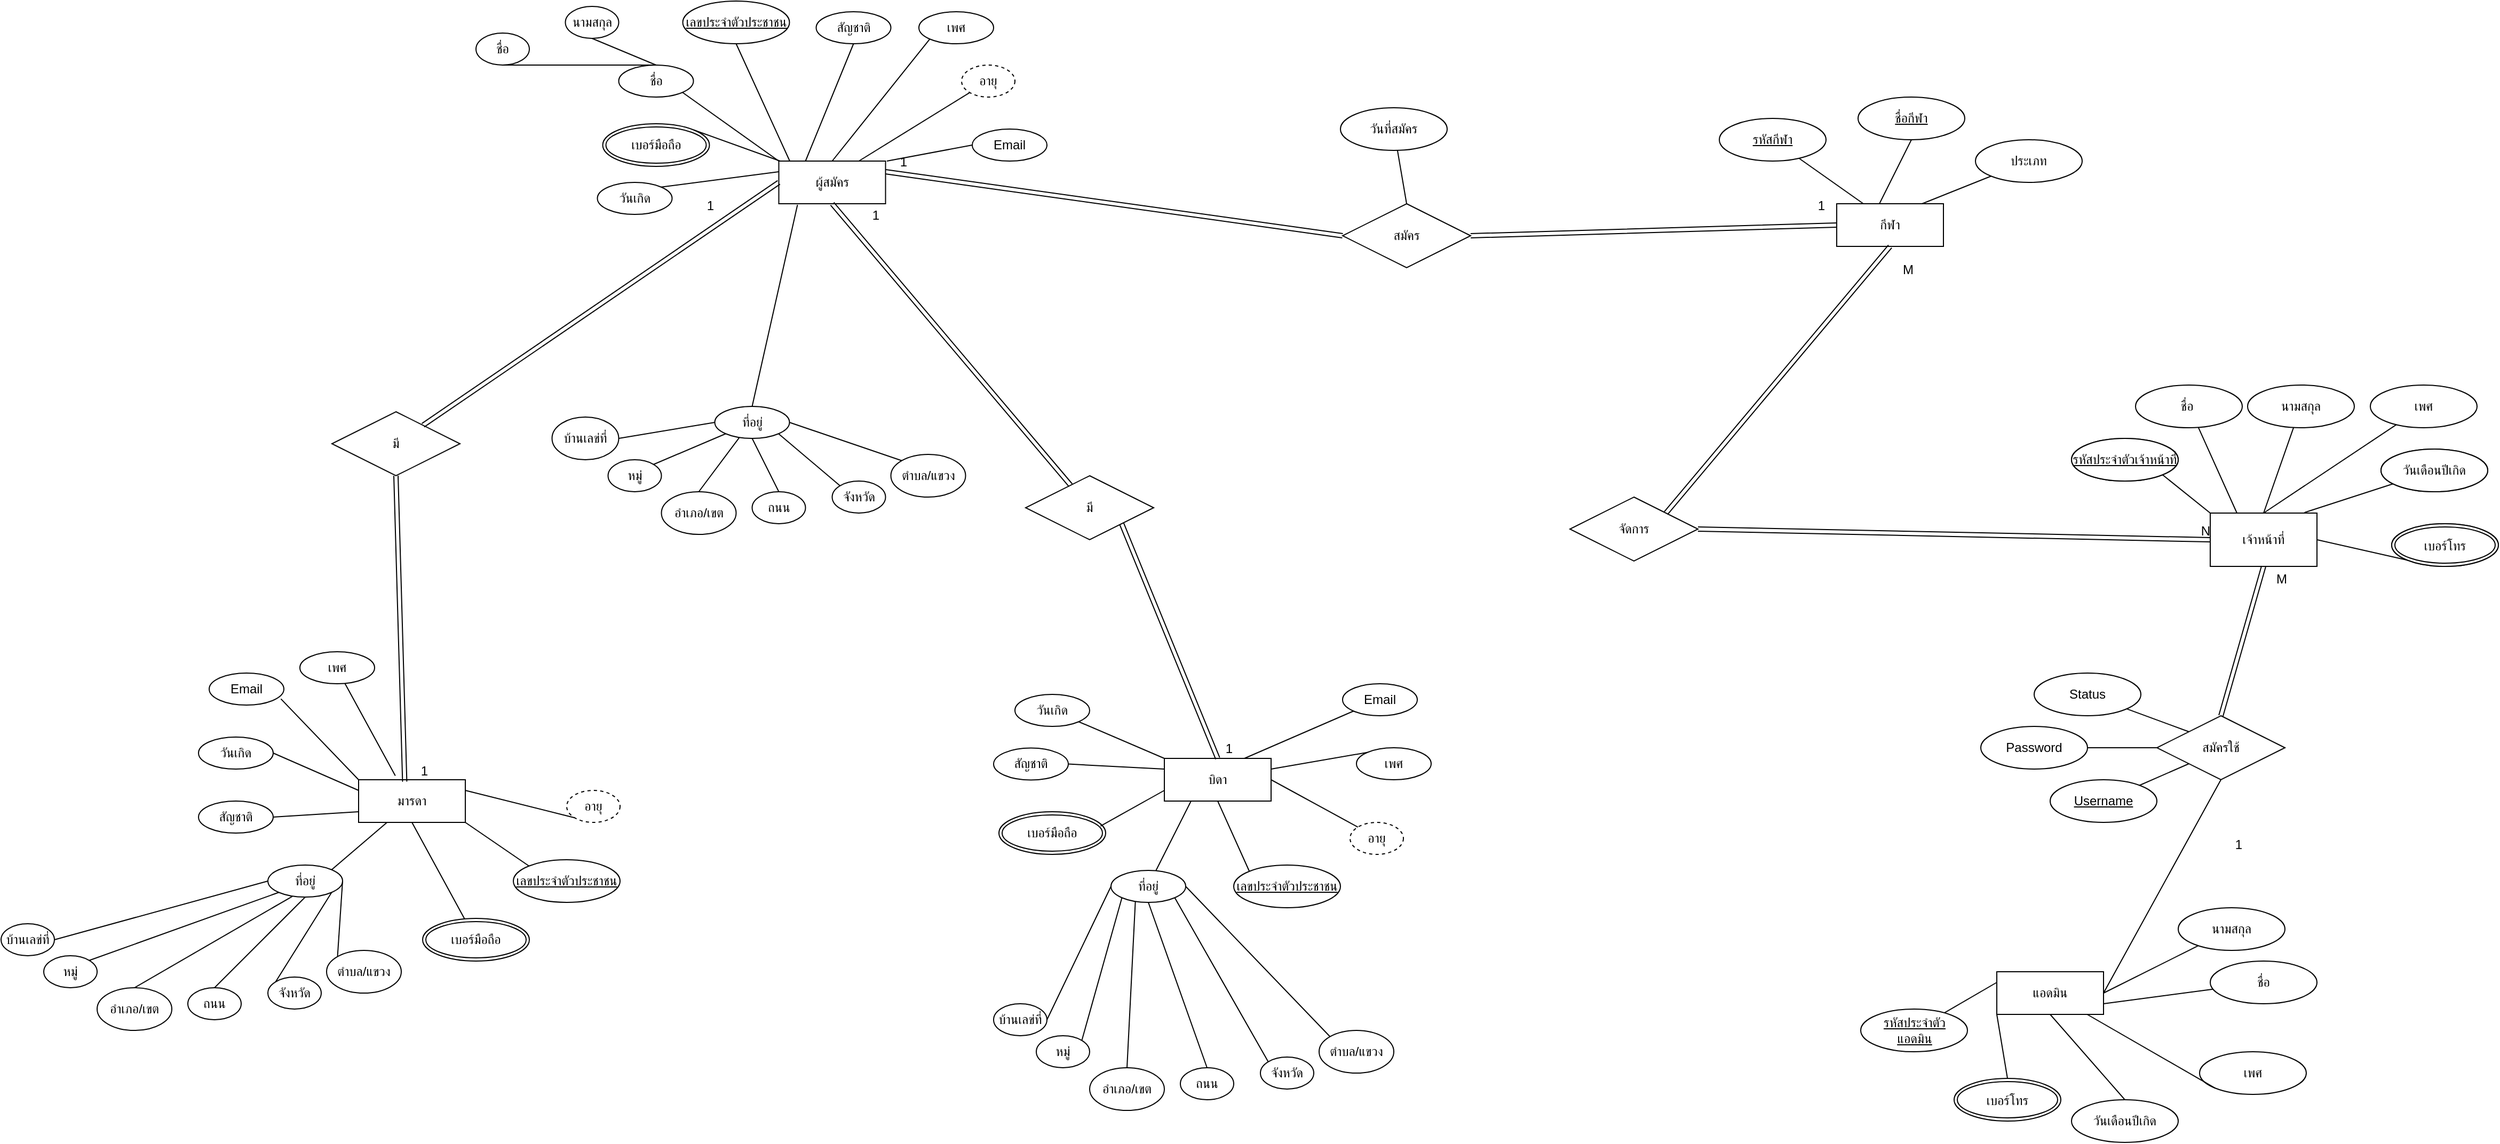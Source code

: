 <mxfile version="15.7.4" type="github">
  <diagram id="c5FkF34iUtAXjtPr8lv-" name="Page-1">
    <mxGraphModel dx="1865" dy="539" grid="1" gridSize="10" guides="1" tooltips="1" connect="1" arrows="1" fold="1" page="1" pageScale="1" pageWidth="827" pageHeight="1169" math="0" shadow="0">
      <root>
        <mxCell id="0" />
        <mxCell id="1" parent="0" />
        <mxCell id="hlwljTOc6sQai6QMBjsx-1" value="ผู้สมัคร" style="whiteSpace=wrap;html=1;align=center;" parent="1" vertex="1">
          <mxGeometry x="228.75" y="210" width="100" height="40" as="geometry" />
        </mxCell>
        <mxCell id="hlwljTOc6sQai6QMBjsx-3" value="เลขประจำตัวประชาชน" style="ellipse;whiteSpace=wrap;html=1;align=center;fontStyle=4;" parent="1" vertex="1">
          <mxGeometry x="138.75" y="60" width="100" height="40" as="geometry" />
        </mxCell>
        <mxCell id="hlwljTOc6sQai6QMBjsx-5" value="ชื่อ" style="ellipse;whiteSpace=wrap;html=1;align=center;" parent="1" vertex="1">
          <mxGeometry x="78.75" y="120" width="70" height="30" as="geometry" />
        </mxCell>
        <mxCell id="hlwljTOc6sQai6QMBjsx-6" value="ชื่อ" style="ellipse;whiteSpace=wrap;html=1;align=center;" parent="1" vertex="1">
          <mxGeometry x="-55" y="90" width="50" height="30" as="geometry" />
        </mxCell>
        <mxCell id="hlwljTOc6sQai6QMBjsx-7" value="นามสกุล" style="ellipse;whiteSpace=wrap;html=1;align=center;" parent="1" vertex="1">
          <mxGeometry x="28.75" y="65" width="50" height="30" as="geometry" />
        </mxCell>
        <mxCell id="hlwljTOc6sQai6QMBjsx-8" value="" style="endArrow=none;html=1;rounded=0;entryX=0.5;entryY=1;entryDx=0;entryDy=0;exitX=0.5;exitY=0;exitDx=0;exitDy=0;" parent="1" source="hlwljTOc6sQai6QMBjsx-5" target="hlwljTOc6sQai6QMBjsx-7" edge="1">
          <mxGeometry relative="1" as="geometry">
            <mxPoint x="-41.25" y="150" as="sourcePoint" />
            <mxPoint x="118.75" y="150" as="targetPoint" />
          </mxGeometry>
        </mxCell>
        <mxCell id="hlwljTOc6sQai6QMBjsx-12" value="" style="endArrow=none;html=1;rounded=0;exitX=0.5;exitY=1;exitDx=0;exitDy=0;entryX=0.5;entryY=0;entryDx=0;entryDy=0;" parent="1" source="hlwljTOc6sQai6QMBjsx-6" target="hlwljTOc6sQai6QMBjsx-5" edge="1">
          <mxGeometry relative="1" as="geometry">
            <mxPoint x="-41.25" y="150" as="sourcePoint" />
            <mxPoint x="118.75" y="150" as="targetPoint" />
          </mxGeometry>
        </mxCell>
        <mxCell id="hlwljTOc6sQai6QMBjsx-13" value="เพศ" style="ellipse;whiteSpace=wrap;html=1;align=center;" parent="1" vertex="1">
          <mxGeometry x="360" y="70" width="70" height="30" as="geometry" />
        </mxCell>
        <mxCell id="hlwljTOc6sQai6QMBjsx-14" value="สัญชาติ" style="ellipse;whiteSpace=wrap;html=1;align=center;" parent="1" vertex="1">
          <mxGeometry x="263.75" y="70" width="70" height="30" as="geometry" />
        </mxCell>
        <mxCell id="hlwljTOc6sQai6QMBjsx-15" value="วันเกิด" style="ellipse;whiteSpace=wrap;html=1;align=center;" parent="1" vertex="1">
          <mxGeometry x="58.75" y="230" width="70" height="30" as="geometry" />
        </mxCell>
        <mxCell id="hlwljTOc6sQai6QMBjsx-18" value="อายุ" style="ellipse;whiteSpace=wrap;html=1;align=center;dashed=1;" parent="1" vertex="1">
          <mxGeometry x="400" y="120" width="50" height="30" as="geometry" />
        </mxCell>
        <mxCell id="hlwljTOc6sQai6QMBjsx-25" value="บิดา" style="whiteSpace=wrap;html=1;align=center;" parent="1" vertex="1">
          <mxGeometry x="590" y="770" width="100" height="40" as="geometry" />
        </mxCell>
        <mxCell id="hlwljTOc6sQai6QMBjsx-26" value="เลขประจำตัวประชาชน" style="ellipse;whiteSpace=wrap;html=1;align=center;fontStyle=4;" parent="1" vertex="1">
          <mxGeometry x="655" y="870" width="100" height="40" as="geometry" />
        </mxCell>
        <mxCell id="hlwljTOc6sQai6QMBjsx-27" value="ที่อยู่" style="ellipse;whiteSpace=wrap;html=1;align=center;" parent="1" vertex="1">
          <mxGeometry x="540" y="875" width="70" height="30" as="geometry" />
        </mxCell>
        <mxCell id="hlwljTOc6sQai6QMBjsx-28" value="บ้านเลข่ที่" style="ellipse;whiteSpace=wrap;html=1;align=center;" parent="1" vertex="1">
          <mxGeometry x="430" y="1000" width="50" height="30" as="geometry" />
        </mxCell>
        <mxCell id="hlwljTOc6sQai6QMBjsx-29" value="หมู่" style="ellipse;whiteSpace=wrap;html=1;align=center;" parent="1" vertex="1">
          <mxGeometry x="470" y="1030" width="50" height="30" as="geometry" />
        </mxCell>
        <mxCell id="hlwljTOc6sQai6QMBjsx-32" value="เพศ" style="ellipse;whiteSpace=wrap;html=1;align=center;" parent="1" vertex="1">
          <mxGeometry x="770" y="760" width="70" height="30" as="geometry" />
        </mxCell>
        <mxCell id="hlwljTOc6sQai6QMBjsx-33" value="สัญชาติ" style="ellipse;whiteSpace=wrap;html=1;align=center;" parent="1" vertex="1">
          <mxGeometry x="430" y="760.28" width="70" height="30" as="geometry" />
        </mxCell>
        <mxCell id="hlwljTOc6sQai6QMBjsx-34" value="วันเกิด" style="ellipse;whiteSpace=wrap;html=1;align=center;" parent="1" vertex="1">
          <mxGeometry x="450" y="710" width="70" height="30" as="geometry" />
        </mxCell>
        <mxCell id="hlwljTOc6sQai6QMBjsx-35" value="อายุ" style="ellipse;whiteSpace=wrap;html=1;align=center;dashed=1;" parent="1" vertex="1">
          <mxGeometry x="764" y="830" width="50" height="30" as="geometry" />
        </mxCell>
        <mxCell id="hlwljTOc6sQai6QMBjsx-38" value="มี" style="shape=rhombus;perimeter=rhombusPerimeter;whiteSpace=wrap;html=1;align=center;" parent="1" vertex="1">
          <mxGeometry x="460" y="505" width="120" height="60" as="geometry" />
        </mxCell>
        <mxCell id="hlwljTOc6sQai6QMBjsx-39" value="ถนน" style="ellipse;whiteSpace=wrap;html=1;align=center;" parent="1" vertex="1">
          <mxGeometry x="605" y="1060" width="50" height="30" as="geometry" />
        </mxCell>
        <mxCell id="hlwljTOc6sQai6QMBjsx-40" value="ตำบล/แขวง" style="ellipse;whiteSpace=wrap;html=1;align=center;" parent="1" vertex="1">
          <mxGeometry x="735" y="1025" width="70" height="40" as="geometry" />
        </mxCell>
        <mxCell id="hlwljTOc6sQai6QMBjsx-41" value="อำเภอ/เขต" style="ellipse;whiteSpace=wrap;html=1;align=center;" parent="1" vertex="1">
          <mxGeometry x="520" y="1060" width="70" height="40" as="geometry" />
        </mxCell>
        <mxCell id="hlwljTOc6sQai6QMBjsx-42" value="จังหวัด" style="ellipse;whiteSpace=wrap;html=1;align=center;" parent="1" vertex="1">
          <mxGeometry x="680" y="1050" width="50" height="30" as="geometry" />
        </mxCell>
        <mxCell id="hlwljTOc6sQai6QMBjsx-43" value="เบอร์มือถือ" style="ellipse;shape=doubleEllipse;margin=3;whiteSpace=wrap;html=1;align=center;" parent="1" vertex="1">
          <mxGeometry x="435" y="820" width="100" height="40" as="geometry" />
        </mxCell>
        <mxCell id="hlwljTOc6sQai6QMBjsx-44" value="Email" style="ellipse;whiteSpace=wrap;html=1;align=center;" parent="1" vertex="1">
          <mxGeometry x="757" y="700" width="70" height="30" as="geometry" />
        </mxCell>
        <mxCell id="hlwljTOc6sQai6QMBjsx-48" value="" style="endArrow=none;html=1;rounded=0;exitX=1;exitY=0.5;exitDx=0;exitDy=0;entryX=0;entryY=0.5;entryDx=0;entryDy=0;" parent="1" source="hlwljTOc6sQai6QMBjsx-28" target="hlwljTOc6sQai6QMBjsx-27" edge="1">
          <mxGeometry relative="1" as="geometry">
            <mxPoint x="650" y="830" as="sourcePoint" />
            <mxPoint x="810" y="830" as="targetPoint" />
          </mxGeometry>
        </mxCell>
        <mxCell id="hlwljTOc6sQai6QMBjsx-49" value="" style="endArrow=none;html=1;rounded=0;exitX=1;exitY=0;exitDx=0;exitDy=0;entryX=0;entryY=1;entryDx=0;entryDy=0;" parent="1" source="hlwljTOc6sQai6QMBjsx-29" target="hlwljTOc6sQai6QMBjsx-27" edge="1">
          <mxGeometry relative="1" as="geometry">
            <mxPoint x="650" y="830" as="sourcePoint" />
            <mxPoint x="810" y="830" as="targetPoint" />
          </mxGeometry>
        </mxCell>
        <mxCell id="hlwljTOc6sQai6QMBjsx-50" value="" style="endArrow=none;html=1;rounded=0;exitX=0.5;exitY=0;exitDx=0;exitDy=0;entryX=0.326;entryY=0.98;entryDx=0;entryDy=0;entryPerimeter=0;" parent="1" source="hlwljTOc6sQai6QMBjsx-41" target="hlwljTOc6sQai6QMBjsx-27" edge="1">
          <mxGeometry relative="1" as="geometry">
            <mxPoint x="522.678" y="1044.393" as="sourcePoint" />
            <mxPoint x="590.251" y="1015.607" as="targetPoint" />
          </mxGeometry>
        </mxCell>
        <mxCell id="hlwljTOc6sQai6QMBjsx-51" value="" style="endArrow=none;html=1;rounded=0;exitX=0.5;exitY=0;exitDx=0;exitDy=0;entryX=0.5;entryY=1;entryDx=0;entryDy=0;" parent="1" source="hlwljTOc6sQai6QMBjsx-39" target="hlwljTOc6sQai6QMBjsx-27" edge="1">
          <mxGeometry relative="1" as="geometry">
            <mxPoint x="532.678" y="1054.393" as="sourcePoint" />
            <mxPoint x="600.251" y="1025.607" as="targetPoint" />
          </mxGeometry>
        </mxCell>
        <mxCell id="hlwljTOc6sQai6QMBjsx-52" value="" style="endArrow=none;html=1;rounded=0;exitX=0;exitY=0;exitDx=0;exitDy=0;entryX=1;entryY=1;entryDx=0;entryDy=0;" parent="1" source="hlwljTOc6sQai6QMBjsx-42" target="hlwljTOc6sQai6QMBjsx-27" edge="1">
          <mxGeometry relative="1" as="geometry">
            <mxPoint x="542.678" y="1064.393" as="sourcePoint" />
            <mxPoint x="610.251" y="1035.607" as="targetPoint" />
          </mxGeometry>
        </mxCell>
        <mxCell id="hlwljTOc6sQai6QMBjsx-53" value="" style="endArrow=none;html=1;rounded=0;exitX=0;exitY=0;exitDx=0;exitDy=0;entryX=1;entryY=0.5;entryDx=0;entryDy=0;" parent="1" source="hlwljTOc6sQai6QMBjsx-40" target="hlwljTOc6sQai6QMBjsx-27" edge="1">
          <mxGeometry relative="1" as="geometry">
            <mxPoint x="552.678" y="1074.393" as="sourcePoint" />
            <mxPoint x="620.251" y="1045.607" as="targetPoint" />
          </mxGeometry>
        </mxCell>
        <mxCell id="hlwljTOc6sQai6QMBjsx-55" value="Email" style="ellipse;whiteSpace=wrap;html=1;align=center;" parent="1" vertex="1">
          <mxGeometry x="410" y="180" width="70" height="30" as="geometry" />
        </mxCell>
        <mxCell id="hlwljTOc6sQai6QMBjsx-56" value="เบอร์มือถือ" style="ellipse;shape=doubleEllipse;margin=3;whiteSpace=wrap;html=1;align=center;" parent="1" vertex="1">
          <mxGeometry x="63.75" y="175" width="100" height="40" as="geometry" />
        </mxCell>
        <mxCell id="hlwljTOc6sQai6QMBjsx-57" value="ที่อยู่" style="ellipse;whiteSpace=wrap;html=1;align=center;" parent="1" vertex="1">
          <mxGeometry x="168.75" y="440" width="70" height="30" as="geometry" />
        </mxCell>
        <mxCell id="hlwljTOc6sQai6QMBjsx-58" value="บ้านเลข่ที่" style="ellipse;whiteSpace=wrap;html=1;align=center;" parent="1" vertex="1">
          <mxGeometry x="16.25" y="450" width="62.5" height="40" as="geometry" />
        </mxCell>
        <mxCell id="hlwljTOc6sQai6QMBjsx-59" value="หมู่" style="ellipse;whiteSpace=wrap;html=1;align=center;" parent="1" vertex="1">
          <mxGeometry x="68.75" y="490" width="50" height="30" as="geometry" />
        </mxCell>
        <mxCell id="hlwljTOc6sQai6QMBjsx-60" value="ถนน" style="ellipse;whiteSpace=wrap;html=1;align=center;" parent="1" vertex="1">
          <mxGeometry x="203.75" y="520" width="50" height="30" as="geometry" />
        </mxCell>
        <mxCell id="hlwljTOc6sQai6QMBjsx-61" value="ตำบล/แขวง" style="ellipse;whiteSpace=wrap;html=1;align=center;" parent="1" vertex="1">
          <mxGeometry x="333.75" y="485" width="70" height="40" as="geometry" />
        </mxCell>
        <mxCell id="hlwljTOc6sQai6QMBjsx-62" value="อำเภอ/เขต" style="ellipse;whiteSpace=wrap;html=1;align=center;" parent="1" vertex="1">
          <mxGeometry x="118.75" y="520" width="70" height="40" as="geometry" />
        </mxCell>
        <mxCell id="hlwljTOc6sQai6QMBjsx-63" value="จังหวัด" style="ellipse;whiteSpace=wrap;html=1;align=center;" parent="1" vertex="1">
          <mxGeometry x="278.75" y="510" width="50" height="30" as="geometry" />
        </mxCell>
        <mxCell id="hlwljTOc6sQai6QMBjsx-64" value="" style="endArrow=none;html=1;rounded=0;exitX=1;exitY=0.5;exitDx=0;exitDy=0;entryX=0;entryY=0.5;entryDx=0;entryDy=0;" parent="1" source="hlwljTOc6sQai6QMBjsx-58" target="hlwljTOc6sQai6QMBjsx-57" edge="1">
          <mxGeometry relative="1" as="geometry">
            <mxPoint x="248.75" y="290" as="sourcePoint" />
            <mxPoint x="408.75" y="290" as="targetPoint" />
          </mxGeometry>
        </mxCell>
        <mxCell id="hlwljTOc6sQai6QMBjsx-65" value="" style="endArrow=none;html=1;rounded=0;exitX=1;exitY=0;exitDx=0;exitDy=0;entryX=0;entryY=1;entryDx=0;entryDy=0;" parent="1" source="hlwljTOc6sQai6QMBjsx-59" target="hlwljTOc6sQai6QMBjsx-57" edge="1">
          <mxGeometry relative="1" as="geometry">
            <mxPoint x="248.75" y="290" as="sourcePoint" />
            <mxPoint x="408.75" y="290" as="targetPoint" />
          </mxGeometry>
        </mxCell>
        <mxCell id="hlwljTOc6sQai6QMBjsx-66" value="" style="endArrow=none;html=1;rounded=0;exitX=0.5;exitY=0;exitDx=0;exitDy=0;entryX=0.326;entryY=0.98;entryDx=0;entryDy=0;entryPerimeter=0;" parent="1" source="hlwljTOc6sQai6QMBjsx-62" target="hlwljTOc6sQai6QMBjsx-57" edge="1">
          <mxGeometry relative="1" as="geometry">
            <mxPoint x="121.428" y="504.393" as="sourcePoint" />
            <mxPoint x="189.001" y="475.607" as="targetPoint" />
          </mxGeometry>
        </mxCell>
        <mxCell id="hlwljTOc6sQai6QMBjsx-67" value="" style="endArrow=none;html=1;rounded=0;exitX=0.5;exitY=0;exitDx=0;exitDy=0;entryX=0.5;entryY=1;entryDx=0;entryDy=0;" parent="1" source="hlwljTOc6sQai6QMBjsx-60" target="hlwljTOc6sQai6QMBjsx-57" edge="1">
          <mxGeometry relative="1" as="geometry">
            <mxPoint x="131.428" y="514.393" as="sourcePoint" />
            <mxPoint x="199.001" y="485.607" as="targetPoint" />
          </mxGeometry>
        </mxCell>
        <mxCell id="hlwljTOc6sQai6QMBjsx-68" value="" style="endArrow=none;html=1;rounded=0;exitX=0;exitY=0;exitDx=0;exitDy=0;entryX=1;entryY=1;entryDx=0;entryDy=0;" parent="1" source="hlwljTOc6sQai6QMBjsx-63" target="hlwljTOc6sQai6QMBjsx-57" edge="1">
          <mxGeometry relative="1" as="geometry">
            <mxPoint x="141.428" y="524.393" as="sourcePoint" />
            <mxPoint x="209.001" y="495.607" as="targetPoint" />
          </mxGeometry>
        </mxCell>
        <mxCell id="hlwljTOc6sQai6QMBjsx-69" value="" style="endArrow=none;html=1;rounded=0;exitX=0;exitY=0;exitDx=0;exitDy=0;entryX=1;entryY=0.5;entryDx=0;entryDy=0;" parent="1" source="hlwljTOc6sQai6QMBjsx-61" target="hlwljTOc6sQai6QMBjsx-57" edge="1">
          <mxGeometry relative="1" as="geometry">
            <mxPoint x="151.428" y="534.393" as="sourcePoint" />
            <mxPoint x="219.001" y="505.607" as="targetPoint" />
          </mxGeometry>
        </mxCell>
        <mxCell id="hlwljTOc6sQai6QMBjsx-70" style="edgeStyle=none;rounded=0;orthogonalLoop=1;jettySize=auto;html=1;exitX=0;exitY=0.5;exitDx=0;exitDy=0;" parent="1" source="hlwljTOc6sQai6QMBjsx-58" target="hlwljTOc6sQai6QMBjsx-58" edge="1">
          <mxGeometry relative="1" as="geometry" />
        </mxCell>
        <mxCell id="hlwljTOc6sQai6QMBjsx-71" value="" style="shape=link;html=1;rounded=0;exitX=1;exitY=1;exitDx=0;exitDy=0;entryX=0.5;entryY=0;entryDx=0;entryDy=0;" parent="1" source="hlwljTOc6sQai6QMBjsx-38" target="hlwljTOc6sQai6QMBjsx-25" edge="1">
          <mxGeometry relative="1" as="geometry">
            <mxPoint x="300" y="570" as="sourcePoint" />
            <mxPoint x="660" y="750" as="targetPoint" />
          </mxGeometry>
        </mxCell>
        <mxCell id="hlwljTOc6sQai6QMBjsx-72" value="1" style="resizable=0;html=1;align=right;verticalAlign=bottom;" parent="hlwljTOc6sQai6QMBjsx-71" connectable="0" vertex="1">
          <mxGeometry x="1" relative="1" as="geometry">
            <mxPoint x="15" as="offset" />
          </mxGeometry>
        </mxCell>
        <mxCell id="hlwljTOc6sQai6QMBjsx-74" value="" style="shape=link;html=1;rounded=0;entryX=0.5;entryY=1;entryDx=0;entryDy=0;" parent="1" source="hlwljTOc6sQai6QMBjsx-38" target="hlwljTOc6sQai6QMBjsx-1" edge="1">
          <mxGeometry relative="1" as="geometry">
            <mxPoint x="300" y="570" as="sourcePoint" />
            <mxPoint x="460" y="570" as="targetPoint" />
          </mxGeometry>
        </mxCell>
        <mxCell id="hlwljTOc6sQai6QMBjsx-75" value="1" style="resizable=0;html=1;align=right;verticalAlign=bottom;" parent="hlwljTOc6sQai6QMBjsx-74" connectable="0" vertex="1">
          <mxGeometry x="1" relative="1" as="geometry">
            <mxPoint x="45" y="20" as="offset" />
          </mxGeometry>
        </mxCell>
        <mxCell id="hlwljTOc6sQai6QMBjsx-76" value="มารดา" style="whiteSpace=wrap;html=1;align=center;" parent="1" vertex="1">
          <mxGeometry x="-165" y="790" width="100" height="40" as="geometry" />
        </mxCell>
        <mxCell id="hlwljTOc6sQai6QMBjsx-77" value="เลขประจำตัวประชาชน" style="ellipse;whiteSpace=wrap;html=1;align=center;fontStyle=4;" parent="1" vertex="1">
          <mxGeometry x="-20" y="865" width="100" height="40" as="geometry" />
        </mxCell>
        <mxCell id="hlwljTOc6sQai6QMBjsx-78" value="ที่อยู่" style="ellipse;whiteSpace=wrap;html=1;align=center;" parent="1" vertex="1">
          <mxGeometry x="-250" y="870" width="70" height="30" as="geometry" />
        </mxCell>
        <mxCell id="hlwljTOc6sQai6QMBjsx-79" value="บ้านเลข่ที่" style="ellipse;whiteSpace=wrap;html=1;align=center;" parent="1" vertex="1">
          <mxGeometry x="-500" y="925" width="50" height="30" as="geometry" />
        </mxCell>
        <mxCell id="hlwljTOc6sQai6QMBjsx-80" value="หมู่" style="ellipse;whiteSpace=wrap;html=1;align=center;" parent="1" vertex="1">
          <mxGeometry x="-460" y="955" width="50" height="30" as="geometry" />
        </mxCell>
        <mxCell id="hlwljTOc6sQai6QMBjsx-81" value="เพศ" style="ellipse;whiteSpace=wrap;html=1;align=center;" parent="1" vertex="1">
          <mxGeometry x="-220" y="670" width="70" height="30" as="geometry" />
        </mxCell>
        <mxCell id="hlwljTOc6sQai6QMBjsx-82" value="สัญชาติ" style="ellipse;whiteSpace=wrap;html=1;align=center;" parent="1" vertex="1">
          <mxGeometry x="-315" y="810" width="70" height="30" as="geometry" />
        </mxCell>
        <mxCell id="hlwljTOc6sQai6QMBjsx-83" value="วันเกิด" style="ellipse;whiteSpace=wrap;html=1;align=center;" parent="1" vertex="1">
          <mxGeometry x="-315" y="750" width="70" height="30" as="geometry" />
        </mxCell>
        <mxCell id="hlwljTOc6sQai6QMBjsx-84" value="อายุ" style="ellipse;whiteSpace=wrap;html=1;align=center;dashed=1;" parent="1" vertex="1">
          <mxGeometry x="30" y="800" width="50" height="30" as="geometry" />
        </mxCell>
        <mxCell id="hlwljTOc6sQai6QMBjsx-87" value="ถนน" style="ellipse;whiteSpace=wrap;html=1;align=center;" parent="1" vertex="1">
          <mxGeometry x="-325" y="985" width="50" height="30" as="geometry" />
        </mxCell>
        <mxCell id="hlwljTOc6sQai6QMBjsx-88" value="ตำบล/แขวง" style="ellipse;whiteSpace=wrap;html=1;align=center;" parent="1" vertex="1">
          <mxGeometry x="-195" y="950" width="70" height="40" as="geometry" />
        </mxCell>
        <mxCell id="hlwljTOc6sQai6QMBjsx-89" value="อำเภอ/เขต" style="ellipse;whiteSpace=wrap;html=1;align=center;" parent="1" vertex="1">
          <mxGeometry x="-410" y="985" width="70" height="40" as="geometry" />
        </mxCell>
        <mxCell id="hlwljTOc6sQai6QMBjsx-90" value="จังหวัด" style="ellipse;whiteSpace=wrap;html=1;align=center;" parent="1" vertex="1">
          <mxGeometry x="-250" y="975" width="50" height="30" as="geometry" />
        </mxCell>
        <mxCell id="hlwljTOc6sQai6QMBjsx-91" value="เบอร์มือถือ" style="ellipse;shape=doubleEllipse;margin=3;whiteSpace=wrap;html=1;align=center;" parent="1" vertex="1">
          <mxGeometry x="-105" y="920" width="100" height="40" as="geometry" />
        </mxCell>
        <mxCell id="hlwljTOc6sQai6QMBjsx-92" value="Email" style="ellipse;whiteSpace=wrap;html=1;align=center;" parent="1" vertex="1">
          <mxGeometry x="-305" y="690" width="70" height="30" as="geometry" />
        </mxCell>
        <mxCell id="hlwljTOc6sQai6QMBjsx-93" value="" style="endArrow=none;html=1;rounded=0;exitX=1;exitY=0.5;exitDx=0;exitDy=0;entryX=0;entryY=0.5;entryDx=0;entryDy=0;" parent="1" source="hlwljTOc6sQai6QMBjsx-79" target="hlwljTOc6sQai6QMBjsx-78" edge="1">
          <mxGeometry relative="1" as="geometry">
            <mxPoint x="-280" y="755" as="sourcePoint" />
            <mxPoint x="-120" y="755" as="targetPoint" />
          </mxGeometry>
        </mxCell>
        <mxCell id="hlwljTOc6sQai6QMBjsx-94" value="" style="endArrow=none;html=1;rounded=0;exitX=1;exitY=0;exitDx=0;exitDy=0;entryX=0;entryY=1;entryDx=0;entryDy=0;" parent="1" source="hlwljTOc6sQai6QMBjsx-80" target="hlwljTOc6sQai6QMBjsx-78" edge="1">
          <mxGeometry relative="1" as="geometry">
            <mxPoint x="-280" y="755" as="sourcePoint" />
            <mxPoint x="-120" y="755" as="targetPoint" />
          </mxGeometry>
        </mxCell>
        <mxCell id="hlwljTOc6sQai6QMBjsx-95" value="" style="endArrow=none;html=1;rounded=0;exitX=0.5;exitY=0;exitDx=0;exitDy=0;entryX=0.326;entryY=0.98;entryDx=0;entryDy=0;entryPerimeter=0;" parent="1" source="hlwljTOc6sQai6QMBjsx-89" target="hlwljTOc6sQai6QMBjsx-78" edge="1">
          <mxGeometry relative="1" as="geometry">
            <mxPoint x="-407.322" y="969.393" as="sourcePoint" />
            <mxPoint x="-339.749" y="940.607" as="targetPoint" />
          </mxGeometry>
        </mxCell>
        <mxCell id="hlwljTOc6sQai6QMBjsx-96" value="" style="endArrow=none;html=1;rounded=0;exitX=0.5;exitY=0;exitDx=0;exitDy=0;entryX=0.5;entryY=1;entryDx=0;entryDy=0;" parent="1" source="hlwljTOc6sQai6QMBjsx-87" target="hlwljTOc6sQai6QMBjsx-78" edge="1">
          <mxGeometry relative="1" as="geometry">
            <mxPoint x="-397.322" y="979.393" as="sourcePoint" />
            <mxPoint x="-329.749" y="950.607" as="targetPoint" />
          </mxGeometry>
        </mxCell>
        <mxCell id="hlwljTOc6sQai6QMBjsx-97" value="" style="endArrow=none;html=1;rounded=0;exitX=0;exitY=0;exitDx=0;exitDy=0;entryX=1;entryY=1;entryDx=0;entryDy=0;" parent="1" source="hlwljTOc6sQai6QMBjsx-90" target="hlwljTOc6sQai6QMBjsx-78" edge="1">
          <mxGeometry relative="1" as="geometry">
            <mxPoint x="-387.322" y="989.393" as="sourcePoint" />
            <mxPoint x="-319.749" y="960.607" as="targetPoint" />
          </mxGeometry>
        </mxCell>
        <mxCell id="hlwljTOc6sQai6QMBjsx-98" value="" style="endArrow=none;html=1;rounded=0;exitX=0;exitY=0;exitDx=0;exitDy=0;entryX=1;entryY=0.5;entryDx=0;entryDy=0;" parent="1" source="hlwljTOc6sQai6QMBjsx-88" target="hlwljTOc6sQai6QMBjsx-78" edge="1">
          <mxGeometry relative="1" as="geometry">
            <mxPoint x="-377.322" y="999.393" as="sourcePoint" />
            <mxPoint x="-309.749" y="970.607" as="targetPoint" />
          </mxGeometry>
        </mxCell>
        <mxCell id="hlwljTOc6sQai6QMBjsx-99" value="1" style="resizable=0;html=1;align=right;verticalAlign=bottom;" parent="1" connectable="0" vertex="1">
          <mxGeometry x="-99.885" y="790.28" as="geometry" />
        </mxCell>
        <mxCell id="hlwljTOc6sQai6QMBjsx-101" value="มี" style="shape=rhombus;perimeter=rhombusPerimeter;whiteSpace=wrap;html=1;align=center;" parent="1" vertex="1">
          <mxGeometry x="-190" y="445" width="120" height="60" as="geometry" />
        </mxCell>
        <mxCell id="hlwljTOc6sQai6QMBjsx-102" value="" style="shape=link;html=1;rounded=0;exitX=0.5;exitY=1;exitDx=0;exitDy=0;entryX=0.432;entryY=0.045;entryDx=0;entryDy=0;entryPerimeter=0;" parent="1" source="hlwljTOc6sQai6QMBjsx-101" target="hlwljTOc6sQai6QMBjsx-76" edge="1">
          <mxGeometry relative="1" as="geometry">
            <mxPoint x="-350" y="510" as="sourcePoint" />
            <mxPoint x="-10" y="710" as="targetPoint" />
          </mxGeometry>
        </mxCell>
        <mxCell id="hlwljTOc6sQai6QMBjsx-104" value="" style="shape=link;html=1;rounded=0;entryX=0;entryY=0.5;entryDx=0;entryDy=0;" parent="1" source="hlwljTOc6sQai6QMBjsx-101" target="hlwljTOc6sQai6QMBjsx-1" edge="1">
          <mxGeometry relative="1" as="geometry">
            <mxPoint x="-350" y="510" as="sourcePoint" />
            <mxPoint x="-440" y="300" as="targetPoint" />
          </mxGeometry>
        </mxCell>
        <mxCell id="hlwljTOc6sQai6QMBjsx-105" value="1" style="resizable=0;html=1;align=right;verticalAlign=bottom;" parent="hlwljTOc6sQai6QMBjsx-104" connectable="0" vertex="1">
          <mxGeometry x="1" relative="1" as="geometry">
            <mxPoint x="-60" y="30" as="offset" />
          </mxGeometry>
        </mxCell>
        <mxCell id="hlwljTOc6sQai6QMBjsx-106" value="สมัคร" style="shape=rhombus;perimeter=rhombusPerimeter;whiteSpace=wrap;html=1;align=center;" parent="1" vertex="1">
          <mxGeometry x="757" y="250" width="120" height="60" as="geometry" />
        </mxCell>
        <mxCell id="hlwljTOc6sQai6QMBjsx-109" value="วันที่สมัคร" style="ellipse;whiteSpace=wrap;html=1;align=center;" parent="1" vertex="1">
          <mxGeometry x="755" y="160" width="100" height="40" as="geometry" />
        </mxCell>
        <mxCell id="hlwljTOc6sQai6QMBjsx-110" value="กีฬา" style="whiteSpace=wrap;html=1;align=center;" parent="1" vertex="1">
          <mxGeometry x="1220" y="250" width="100" height="40" as="geometry" />
        </mxCell>
        <mxCell id="hlwljTOc6sQai6QMBjsx-112" value="รหัสกีฬา" style="ellipse;whiteSpace=wrap;html=1;align=center;fontStyle=4;" parent="1" vertex="1">
          <mxGeometry x="1110" y="170" width="100" height="40" as="geometry" />
        </mxCell>
        <mxCell id="hlwljTOc6sQai6QMBjsx-113" value="ประเภท" style="ellipse;whiteSpace=wrap;html=1;align=center;" parent="1" vertex="1">
          <mxGeometry x="1350" y="190" width="100" height="40" as="geometry" />
        </mxCell>
        <mxCell id="hlwljTOc6sQai6QMBjsx-114" value="ชื่อกีฬา" style="ellipse;whiteSpace=wrap;html=1;align=center;fontStyle=4;" parent="1" vertex="1">
          <mxGeometry x="1240" y="150" width="100" height="40" as="geometry" />
        </mxCell>
        <mxCell id="hlwljTOc6sQai6QMBjsx-115" value="" style="shape=link;html=1;rounded=0;entryX=1;entryY=0.25;entryDx=0;entryDy=0;exitX=0;exitY=0.5;exitDx=0;exitDy=0;" parent="1" source="hlwljTOc6sQai6QMBjsx-106" target="hlwljTOc6sQai6QMBjsx-1" edge="1">
          <mxGeometry relative="1" as="geometry">
            <mxPoint x="1210" y="420" as="sourcePoint" />
            <mxPoint x="860" y="380" as="targetPoint" />
          </mxGeometry>
        </mxCell>
        <mxCell id="hlwljTOc6sQai6QMBjsx-116" value="1" style="resizable=0;html=1;align=right;verticalAlign=bottom;" parent="hlwljTOc6sQai6QMBjsx-115" connectable="0" vertex="1">
          <mxGeometry x="1" relative="1" as="geometry">
            <mxPoint x="21" as="offset" />
          </mxGeometry>
        </mxCell>
        <mxCell id="hlwljTOc6sQai6QMBjsx-117" value="" style="shape=link;html=1;rounded=0;exitX=1;exitY=0.5;exitDx=0;exitDy=0;entryX=0;entryY=0.5;entryDx=0;entryDy=0;" parent="1" source="hlwljTOc6sQai6QMBjsx-106" target="hlwljTOc6sQai6QMBjsx-110" edge="1">
          <mxGeometry relative="1" as="geometry">
            <mxPoint x="700" y="380" as="sourcePoint" />
            <mxPoint x="860" y="380" as="targetPoint" />
          </mxGeometry>
        </mxCell>
        <mxCell id="hlwljTOc6sQai6QMBjsx-118" value="1" style="resizable=0;html=1;align=right;verticalAlign=bottom;" parent="hlwljTOc6sQai6QMBjsx-117" connectable="0" vertex="1">
          <mxGeometry x="1" relative="1" as="geometry">
            <mxPoint x="-10" y="-10" as="offset" />
          </mxGeometry>
        </mxCell>
        <mxCell id="hlwljTOc6sQai6QMBjsx-120" style="edgeStyle=orthogonalEdgeStyle;rounded=0;orthogonalLoop=1;jettySize=auto;html=1;exitX=0.5;exitY=1;exitDx=0;exitDy=0;" parent="1" edge="1">
          <mxGeometry relative="1" as="geometry">
            <mxPoint x="1525" y="510" as="sourcePoint" />
            <mxPoint x="1525" y="510" as="targetPoint" />
          </mxGeometry>
        </mxCell>
        <mxCell id="hlwljTOc6sQai6QMBjsx-121" value="" style="endArrow=none;html=1;rounded=0;exitX=0.883;exitY=-0.01;exitDx=0;exitDy=0;exitPerimeter=0;" parent="1" source="hlwljTOc6sQai6QMBjsx-131" target="hlwljTOc6sQai6QMBjsx-129" edge="1">
          <mxGeometry width="50" height="50" relative="1" as="geometry">
            <mxPoint x="1650" y="530" as="sourcePoint" />
            <mxPoint x="1806.152" y="429.195" as="targetPoint" />
          </mxGeometry>
        </mxCell>
        <mxCell id="hlwljTOc6sQai6QMBjsx-122" value="" style="endArrow=none;html=1;rounded=0;entryX=0;entryY=1;entryDx=0;entryDy=0;exitX=1;exitY=0.5;exitDx=0;exitDy=0;" parent="1" source="hlwljTOc6sQai6QMBjsx-131" target="hlwljTOc6sQai6QMBjsx-145" edge="1">
          <mxGeometry width="50" height="50" relative="1" as="geometry">
            <mxPoint x="1680" y="560" as="sourcePoint" />
            <mxPoint x="1800.6" y="558.56" as="targetPoint" />
          </mxGeometry>
        </mxCell>
        <mxCell id="hlwljTOc6sQai6QMBjsx-123" value="" style="endArrow=none;html=1;rounded=0;exitX=0.25;exitY=0;exitDx=0;exitDy=0;" parent="1" source="hlwljTOc6sQai6QMBjsx-131" target="hlwljTOc6sQai6QMBjsx-126" edge="1">
          <mxGeometry width="50" height="50" relative="1" as="geometry">
            <mxPoint x="1590" y="530" as="sourcePoint" />
            <mxPoint x="1613.842" y="432.7" as="targetPoint" />
          </mxGeometry>
        </mxCell>
        <mxCell id="hlwljTOc6sQai6QMBjsx-124" value="" style="endArrow=none;html=1;rounded=0;entryX=1;entryY=1;entryDx=0;entryDy=0;exitX=0;exitY=0;exitDx=0;exitDy=0;" parent="1" source="hlwljTOc6sQai6QMBjsx-131" target="hlwljTOc6sQai6QMBjsx-127" edge="1">
          <mxGeometry width="50" height="50" relative="1" as="geometry">
            <mxPoint x="1569.058" y="530" as="sourcePoint" />
            <mxPoint x="1580.0" y="485" as="targetPoint" />
          </mxGeometry>
        </mxCell>
        <mxCell id="hlwljTOc6sQai6QMBjsx-125" value="" style="endArrow=none;html=1;rounded=0;exitX=0.5;exitY=0;exitDx=0;exitDy=0;" parent="1" source="hlwljTOc6sQai6QMBjsx-131" target="hlwljTOc6sQai6QMBjsx-128" edge="1">
          <mxGeometry width="50" height="50" relative="1" as="geometry">
            <mxPoint x="1620" y="530" as="sourcePoint" />
            <mxPoint x="1695" y="410" as="targetPoint" />
          </mxGeometry>
        </mxCell>
        <mxCell id="hlwljTOc6sQai6QMBjsx-126" value="ชื่อ&amp;nbsp;" style="ellipse;whiteSpace=wrap;html=1;align=center;" parent="1" vertex="1">
          <mxGeometry x="1500" y="420" width="100" height="40" as="geometry" />
        </mxCell>
        <mxCell id="hlwljTOc6sQai6QMBjsx-127" value="&lt;u&gt;รหัสประจำตัวพนักงาน&lt;/u&gt;" style="ellipse;whiteSpace=wrap;html=1;align=center;fontStyle=4;" parent="1" vertex="1">
          <mxGeometry x="1440" y="470" width="100" height="40" as="geometry" />
        </mxCell>
        <mxCell id="hlwljTOc6sQai6QMBjsx-128" value="เพศ" style="ellipse;whiteSpace=wrap;html=1;align=center;" parent="1" vertex="1">
          <mxGeometry x="1720" y="420" width="100" height="40" as="geometry" />
        </mxCell>
        <mxCell id="hlwljTOc6sQai6QMBjsx-129" value="วันเดือนปีเกิด" style="ellipse;whiteSpace=wrap;html=1;align=center;" parent="1" vertex="1">
          <mxGeometry x="1730" y="480" width="100" height="40" as="geometry" />
        </mxCell>
        <mxCell id="hlwljTOc6sQai6QMBjsx-130" value="N" style="resizable=0;html=1;align=right;verticalAlign=bottom;" parent="1" connectable="0" vertex="1">
          <mxGeometry x="1570.325" y="565.088" as="geometry" />
        </mxCell>
        <mxCell id="hlwljTOc6sQai6QMBjsx-131" value="เจ้าหน้าที่" style="whiteSpace=wrap;html=1;align=center;" parent="1" vertex="1">
          <mxGeometry x="1570" y="540" width="100" height="50" as="geometry" />
        </mxCell>
        <mxCell id="hlwljTOc6sQai6QMBjsx-132" value="" style="endArrow=none;html=1;rounded=0;exitX=0;exitY=0.5;exitDx=0;exitDy=0;" parent="1" source="hlwljTOc6sQai6QMBjsx-138" target="hlwljTOc6sQai6QMBjsx-134" edge="1">
          <mxGeometry width="50" height="50" relative="1" as="geometry">
            <mxPoint x="1179.7" y="880" as="sourcePoint" />
            <mxPoint x="1203.542" y="782.7" as="targetPoint" />
          </mxGeometry>
        </mxCell>
        <mxCell id="hlwljTOc6sQai6QMBjsx-133" value="" style="endArrow=none;html=1;rounded=0;exitX=0;exitY=0;exitDx=0;exitDy=0;" parent="1" source="hlwljTOc6sQai6QMBjsx-138" target="hlwljTOc6sQai6QMBjsx-136" edge="1">
          <mxGeometry width="50" height="50" relative="1" as="geometry">
            <mxPoint x="1209.7" y="880" as="sourcePoint" />
            <mxPoint x="1250.3" y="830" as="targetPoint" />
          </mxGeometry>
        </mxCell>
        <mxCell id="hlwljTOc6sQai6QMBjsx-134" value="Password" style="ellipse;whiteSpace=wrap;html=1;align=center;" parent="1" vertex="1">
          <mxGeometry x="1355" y="740" width="100" height="40" as="geometry" />
        </mxCell>
        <mxCell id="hlwljTOc6sQai6QMBjsx-135" value="Username" style="ellipse;whiteSpace=wrap;html=1;align=center;fontStyle=4;" parent="1" vertex="1">
          <mxGeometry x="1420" y="790" width="100" height="40" as="geometry" />
        </mxCell>
        <mxCell id="hlwljTOc6sQai6QMBjsx-136" value="Status" style="ellipse;whiteSpace=wrap;html=1;align=center;" parent="1" vertex="1">
          <mxGeometry x="1405" y="690" width="100" height="40" as="geometry" />
        </mxCell>
        <mxCell id="hlwljTOc6sQai6QMBjsx-137" value="แอดมิน" style="whiteSpace=wrap;html=1;align=center;" parent="1" vertex="1">
          <mxGeometry x="1370" y="970" width="100" height="40" as="geometry" />
        </mxCell>
        <mxCell id="hlwljTOc6sQai6QMBjsx-138" value="สมัครใช้" style="shape=rhombus;perimeter=rhombusPerimeter;whiteSpace=wrap;html=1;align=center;" parent="1" vertex="1">
          <mxGeometry x="1520" y="730" width="120" height="60" as="geometry" />
        </mxCell>
        <mxCell id="hlwljTOc6sQai6QMBjsx-139" value="" style="shape=link;html=1;rounded=0;exitX=0.5;exitY=1;exitDx=0;exitDy=0;entryX=0.5;entryY=0;entryDx=0;entryDy=0;" parent="1" source="hlwljTOc6sQai6QMBjsx-131" target="hlwljTOc6sQai6QMBjsx-138" edge="1">
          <mxGeometry relative="1" as="geometry">
            <mxPoint x="979.7" y="830" as="sourcePoint" />
            <mxPoint x="1450" y="910" as="targetPoint" />
          </mxGeometry>
        </mxCell>
        <mxCell id="hlwljTOc6sQai6QMBjsx-140" value="M" style="resizable=0;html=1;align=left;verticalAlign=bottom;" parent="hlwljTOc6sQai6QMBjsx-139" connectable="0" vertex="1">
          <mxGeometry x="-1" relative="1" as="geometry">
            <mxPoint x="10" y="20" as="offset" />
          </mxGeometry>
        </mxCell>
        <mxCell id="hlwljTOc6sQai6QMBjsx-141" value="" style="endArrow=none;html=1;rounded=0;exitX=1;exitY=0.5;exitDx=0;exitDy=0;entryX=0.5;entryY=1;entryDx=0;entryDy=0;" parent="1" source="hlwljTOc6sQai6QMBjsx-137" target="hlwljTOc6sQai6QMBjsx-138" edge="1">
          <mxGeometry relative="1" as="geometry">
            <mxPoint x="1320" y="970" as="sourcePoint" />
            <mxPoint x="1480" y="970" as="targetPoint" />
          </mxGeometry>
        </mxCell>
        <mxCell id="hlwljTOc6sQai6QMBjsx-142" value="1" style="resizable=0;html=1;align=right;verticalAlign=bottom;" parent="hlwljTOc6sQai6QMBjsx-141" connectable="0" vertex="1">
          <mxGeometry x="1" relative="1" as="geometry">
            <mxPoint x="20" y="70" as="offset" />
          </mxGeometry>
        </mxCell>
        <mxCell id="hlwljTOc6sQai6QMBjsx-143" style="edgeStyle=orthogonalEdgeStyle;rounded=0;orthogonalLoop=1;jettySize=auto;html=1;exitX=0.5;exitY=1;exitDx=0;exitDy=0;" parent="1" source="hlwljTOc6sQai6QMBjsx-135" target="hlwljTOc6sQai6QMBjsx-135" edge="1">
          <mxGeometry relative="1" as="geometry" />
        </mxCell>
        <mxCell id="hlwljTOc6sQai6QMBjsx-144" value="" style="endArrow=none;html=1;rounded=0;exitX=0;exitY=1;exitDx=0;exitDy=0;" parent="1" source="hlwljTOc6sQai6QMBjsx-138" target="hlwljTOc6sQai6QMBjsx-135" edge="1">
          <mxGeometry width="50" height="50" relative="1" as="geometry">
            <mxPoint x="1284.7" y="930" as="sourcePoint" />
            <mxPoint x="1197.319" y="876.751" as="targetPoint" />
          </mxGeometry>
        </mxCell>
        <mxCell id="hlwljTOc6sQai6QMBjsx-145" value="&lt;span style=&quot;font-size: 12px&quot;&gt;เบอร์โทร&lt;/span&gt;" style="ellipse;shape=doubleEllipse;margin=3;whiteSpace=wrap;html=1;align=center;pointerEvents=1;fontSize=14;startSize=30;" parent="1" vertex="1">
          <mxGeometry x="1740" y="550" width="100" height="40" as="geometry" />
        </mxCell>
        <mxCell id="hlwljTOc6sQai6QMBjsx-146" value="&lt;span style=&quot;font-size: 12px&quot;&gt;เบอร์โทร&lt;/span&gt;" style="ellipse;shape=doubleEllipse;margin=3;whiteSpace=wrap;html=1;align=center;pointerEvents=1;fontSize=14;startSize=30;" parent="1" vertex="1">
          <mxGeometry x="1740" y="550" width="100" height="40" as="geometry" />
        </mxCell>
        <mxCell id="hlwljTOc6sQai6QMBjsx-147" value="&lt;u&gt;รหัสประจำตัวเจ้าหน้าที่&lt;/u&gt;" style="ellipse;whiteSpace=wrap;html=1;align=center;fontStyle=4;" parent="1" vertex="1">
          <mxGeometry x="1440" y="470" width="100" height="40" as="geometry" />
        </mxCell>
        <mxCell id="hlwljTOc6sQai6QMBjsx-148" value="วันเดือนปีเกิด" style="ellipse;whiteSpace=wrap;html=1;align=center;" parent="1" vertex="1">
          <mxGeometry x="1730" y="480" width="100" height="40" as="geometry" />
        </mxCell>
        <mxCell id="hlwljTOc6sQai6QMBjsx-149" value="&lt;span style=&quot;font-size: 12px&quot;&gt;เบอร์โทร&lt;/span&gt;" style="ellipse;shape=doubleEllipse;margin=3;whiteSpace=wrap;html=1;align=center;pointerEvents=1;fontSize=14;startSize=30;" parent="1" vertex="1">
          <mxGeometry x="1330" y="1070" width="100" height="40" as="geometry" />
        </mxCell>
        <mxCell id="hlwljTOc6sQai6QMBjsx-150" value="&lt;u&gt;รหัสประจำตัว&lt;br&gt;แอดมิน&lt;/u&gt;" style="ellipse;whiteSpace=wrap;html=1;align=center;fontStyle=4;" parent="1" vertex="1">
          <mxGeometry x="1242.5" y="1005" width="100" height="40" as="geometry" />
        </mxCell>
        <mxCell id="hlwljTOc6sQai6QMBjsx-151" value="ชื่อ" style="ellipse;whiteSpace=wrap;html=1;align=center;" parent="1" vertex="1">
          <mxGeometry x="1570" y="960" width="100" height="40" as="geometry" />
        </mxCell>
        <mxCell id="hlwljTOc6sQai6QMBjsx-152" value="เพศ" style="ellipse;whiteSpace=wrap;html=1;align=center;" parent="1" vertex="1">
          <mxGeometry x="1560" y="1045" width="100" height="40" as="geometry" />
        </mxCell>
        <mxCell id="hlwljTOc6sQai6QMBjsx-153" value="วันเดือนปีเกิด" style="ellipse;whiteSpace=wrap;html=1;align=center;" parent="1" vertex="1">
          <mxGeometry x="1440" y="1090" width="100" height="40" as="geometry" />
        </mxCell>
        <mxCell id="hlwljTOc6sQai6QMBjsx-154" value="" style="endArrow=none;html=1;rounded=0;exitX=1;exitY=0.75;exitDx=0;exitDy=0;" parent="1" source="hlwljTOc6sQai6QMBjsx-137" target="hlwljTOc6sQai6QMBjsx-151" edge="1">
          <mxGeometry width="50" height="50" relative="1" as="geometry">
            <mxPoint x="1415.0" y="1165" as="sourcePoint" />
            <mxPoint x="1433.842" y="1057.7" as="targetPoint" />
          </mxGeometry>
        </mxCell>
        <mxCell id="hlwljTOc6sQai6QMBjsx-155" value="" style="endArrow=none;html=1;rounded=0;exitX=0.5;exitY=1;exitDx=0;exitDy=0;entryX=0.5;entryY=0;entryDx=0;entryDy=0;" parent="1" source="hlwljTOc6sQai6QMBjsx-137" target="hlwljTOc6sQai6QMBjsx-153" edge="1">
          <mxGeometry width="50" height="50" relative="1" as="geometry">
            <mxPoint x="1478.3" y="1164.5" as="sourcePoint" />
            <mxPoint x="1560.975" y="1137.503" as="targetPoint" />
          </mxGeometry>
        </mxCell>
        <mxCell id="hlwljTOc6sQai6QMBjsx-156" value="" style="endArrow=none;html=1;rounded=0;entryX=0.5;entryY=0;entryDx=0;entryDy=0;exitX=0;exitY=1;exitDx=0;exitDy=0;" parent="1" source="hlwljTOc6sQai6QMBjsx-137" target="hlwljTOc6sQai6QMBjsx-149" edge="1">
          <mxGeometry width="50" height="50" relative="1" as="geometry">
            <mxPoint x="1490.0" y="1190" as="sourcePoint" />
            <mxPoint x="1574.854" y="1209.226" as="targetPoint" />
          </mxGeometry>
        </mxCell>
        <mxCell id="hlwljTOc6sQai6QMBjsx-157" value="" style="endArrow=none;html=1;rounded=0;exitX=0;exitY=0.25;exitDx=0;exitDy=0;" parent="1" source="hlwljTOc6sQai6QMBjsx-137" target="hlwljTOc6sQai6QMBjsx-150" edge="1">
          <mxGeometry width="50" height="50" relative="1" as="geometry">
            <mxPoint x="1410" y="1020.0" as="sourcePoint" />
            <mxPoint x="1470.0" y="1130.0" as="targetPoint" />
          </mxGeometry>
        </mxCell>
        <mxCell id="hlwljTOc6sQai6QMBjsx-158" value="" style="endArrow=none;html=1;rounded=0;entryX=0;entryY=1;entryDx=0;entryDy=0;" parent="1" source="hlwljTOc6sQai6QMBjsx-137" target="hlwljTOc6sQai6QMBjsx-152" edge="1">
          <mxGeometry width="50" height="50" relative="1" as="geometry">
            <mxPoint x="1510.0" y="1010" as="sourcePoint" />
            <mxPoint x="1616.071" y="964.691" as="targetPoint" />
          </mxGeometry>
        </mxCell>
        <mxCell id="hlwljTOc6sQai6QMBjsx-159" value="นามสกุล" style="ellipse;whiteSpace=wrap;html=1;align=center;" parent="1" vertex="1">
          <mxGeometry x="1605" y="420" width="100" height="40" as="geometry" />
        </mxCell>
        <mxCell id="hlwljTOc6sQai6QMBjsx-160" value="" style="endArrow=none;html=1;rounded=0;exitX=0.5;exitY=0;exitDx=0;exitDy=0;" parent="1" source="hlwljTOc6sQai6QMBjsx-131" target="hlwljTOc6sQai6QMBjsx-159" edge="1">
          <mxGeometry width="50" height="50" relative="1" as="geometry">
            <mxPoint x="1605" y="550" as="sourcePoint" />
            <mxPoint x="1572.9" y="469.749" as="targetPoint" />
          </mxGeometry>
        </mxCell>
        <mxCell id="hlwljTOc6sQai6QMBjsx-161" value="นามสกุล" style="ellipse;whiteSpace=wrap;html=1;align=center;" parent="1" vertex="1">
          <mxGeometry x="1540" y="910" width="100" height="40" as="geometry" />
        </mxCell>
        <mxCell id="hlwljTOc6sQai6QMBjsx-162" value="" style="endArrow=none;html=1;rounded=0;exitX=1;exitY=0.5;exitDx=0;exitDy=0;" parent="1" source="hlwljTOc6sQai6QMBjsx-137" target="hlwljTOc6sQai6QMBjsx-161" edge="1">
          <mxGeometry width="50" height="50" relative="1" as="geometry">
            <mxPoint x="1510" y="1010" as="sourcePoint" />
            <mxPoint x="1583.846" y="997.692" as="targetPoint" />
          </mxGeometry>
        </mxCell>
        <mxCell id="hlwljTOc6sQai6QMBjsx-163" value="จัดการ" style="shape=rhombus;perimeter=rhombusPerimeter;whiteSpace=wrap;html=1;align=center;" parent="1" vertex="1">
          <mxGeometry x="970" y="525" width="120" height="60" as="geometry" />
        </mxCell>
        <mxCell id="hlwljTOc6sQai6QMBjsx-164" value="" style="shape=link;html=1;rounded=0;entryX=1;entryY=0;entryDx=0;entryDy=0;exitX=0.5;exitY=1;exitDx=0;exitDy=0;" parent="1" source="hlwljTOc6sQai6QMBjsx-110" target="hlwljTOc6sQai6QMBjsx-163" edge="1">
          <mxGeometry relative="1" as="geometry">
            <mxPoint x="1100" y="470" as="sourcePoint" />
            <mxPoint x="1260" y="470" as="targetPoint" />
          </mxGeometry>
        </mxCell>
        <mxCell id="hlwljTOc6sQai6QMBjsx-165" value="M" style="resizable=0;html=1;align=left;verticalAlign=bottom;" parent="hlwljTOc6sQai6QMBjsx-164" connectable="0" vertex="1">
          <mxGeometry x="-1" relative="1" as="geometry">
            <mxPoint x="10" y="30" as="offset" />
          </mxGeometry>
        </mxCell>
        <mxCell id="hlwljTOc6sQai6QMBjsx-167" value="" style="shape=link;html=1;rounded=0;entryX=1;entryY=0.5;entryDx=0;entryDy=0;exitX=0;exitY=0.5;exitDx=0;exitDy=0;" parent="1" source="hlwljTOc6sQai6QMBjsx-131" target="hlwljTOc6sQai6QMBjsx-163" edge="1">
          <mxGeometry relative="1" as="geometry">
            <mxPoint x="1470" y="590" as="sourcePoint" />
            <mxPoint x="1070" y="550" as="targetPoint" />
          </mxGeometry>
        </mxCell>
        <mxCell id="AjkqqVNWggVzYmdDa6cy-1" value="" style="endArrow=none;html=1;rounded=0;entryX=0.25;entryY=1;entryDx=0;entryDy=0;exitX=0.603;exitY=0;exitDx=0;exitDy=0;exitPerimeter=0;" edge="1" parent="1" source="hlwljTOc6sQai6QMBjsx-27" target="hlwljTOc6sQai6QMBjsx-25">
          <mxGeometry relative="1" as="geometry">
            <mxPoint x="570" y="880" as="sourcePoint" />
            <mxPoint x="550" y="900" as="targetPoint" />
          </mxGeometry>
        </mxCell>
        <mxCell id="AjkqqVNWggVzYmdDa6cy-2" value="" style="endArrow=none;html=1;rounded=0;entryX=0.5;entryY=1;entryDx=0;entryDy=0;exitX=0;exitY=0;exitDx=0;exitDy=0;" edge="1" parent="1" source="hlwljTOc6sQai6QMBjsx-26" target="hlwljTOc6sQai6QMBjsx-25">
          <mxGeometry relative="1" as="geometry">
            <mxPoint x="592.21" y="885" as="sourcePoint" />
            <mxPoint x="625" y="820" as="targetPoint" />
          </mxGeometry>
        </mxCell>
        <mxCell id="AjkqqVNWggVzYmdDa6cy-6" value="" style="endArrow=none;html=1;rounded=0;entryX=0;entryY=0.75;entryDx=0;entryDy=0;exitX=0.952;exitY=0.335;exitDx=0;exitDy=0;exitPerimeter=0;" edge="1" parent="1" source="hlwljTOc6sQai6QMBjsx-43" target="hlwljTOc6sQai6QMBjsx-25">
          <mxGeometry relative="1" as="geometry">
            <mxPoint x="592.21" y="885" as="sourcePoint" />
            <mxPoint x="625" y="820" as="targetPoint" />
          </mxGeometry>
        </mxCell>
        <mxCell id="AjkqqVNWggVzYmdDa6cy-7" value="" style="endArrow=none;html=1;rounded=0;entryX=0;entryY=0.25;entryDx=0;entryDy=0;exitX=1;exitY=0.5;exitDx=0;exitDy=0;" edge="1" parent="1" source="hlwljTOc6sQai6QMBjsx-33" target="hlwljTOc6sQai6QMBjsx-25">
          <mxGeometry relative="1" as="geometry">
            <mxPoint x="540.2" y="843.4" as="sourcePoint" />
            <mxPoint x="600" y="810" as="targetPoint" />
          </mxGeometry>
        </mxCell>
        <mxCell id="AjkqqVNWggVzYmdDa6cy-8" value="" style="endArrow=none;html=1;rounded=0;entryX=0;entryY=0;entryDx=0;entryDy=0;exitX=1;exitY=1;exitDx=0;exitDy=0;" edge="1" parent="1" source="hlwljTOc6sQai6QMBjsx-34" target="hlwljTOc6sQai6QMBjsx-25">
          <mxGeometry relative="1" as="geometry">
            <mxPoint x="510" y="785.28" as="sourcePoint" />
            <mxPoint x="600" y="790" as="targetPoint" />
          </mxGeometry>
        </mxCell>
        <mxCell id="AjkqqVNWggVzYmdDa6cy-9" value="" style="endArrow=none;html=1;rounded=0;entryX=0.75;entryY=0;entryDx=0;entryDy=0;exitX=0;exitY=1;exitDx=0;exitDy=0;" edge="1" parent="1" source="hlwljTOc6sQai6QMBjsx-44" target="hlwljTOc6sQai6QMBjsx-25">
          <mxGeometry relative="1" as="geometry">
            <mxPoint x="519.749" y="745.607" as="sourcePoint" />
            <mxPoint x="600" y="780" as="targetPoint" />
          </mxGeometry>
        </mxCell>
        <mxCell id="AjkqqVNWggVzYmdDa6cy-10" value="" style="endArrow=none;html=1;rounded=0;exitX=0;exitY=0;exitDx=0;exitDy=0;" edge="1" parent="1" source="hlwljTOc6sQai6QMBjsx-32">
          <mxGeometry relative="1" as="geometry">
            <mxPoint x="777.251" y="735.607" as="sourcePoint" />
            <mxPoint x="690" y="780" as="targetPoint" />
          </mxGeometry>
        </mxCell>
        <mxCell id="AjkqqVNWggVzYmdDa6cy-11" value="" style="endArrow=none;html=1;rounded=0;exitX=0;exitY=0;exitDx=0;exitDy=0;entryX=1;entryY=0.5;entryDx=0;entryDy=0;" edge="1" parent="1" source="hlwljTOc6sQai6QMBjsx-35" target="hlwljTOc6sQai6QMBjsx-25">
          <mxGeometry relative="1" as="geometry">
            <mxPoint x="790.251" y="774.393" as="sourcePoint" />
            <mxPoint x="700" y="790" as="targetPoint" />
          </mxGeometry>
        </mxCell>
        <mxCell id="AjkqqVNWggVzYmdDa6cy-12" value="" style="endArrow=none;html=1;rounded=0;exitX=0;exitY=0;exitDx=0;exitDy=0;entryX=1;entryY=1;entryDx=0;entryDy=0;" edge="1" parent="1" source="hlwljTOc6sQai6QMBjsx-1" target="hlwljTOc6sQai6QMBjsx-5">
          <mxGeometry relative="1" as="geometry">
            <mxPoint x="-20" y="130" as="sourcePoint" />
            <mxPoint x="150" y="135" as="targetPoint" />
          </mxGeometry>
        </mxCell>
        <mxCell id="AjkqqVNWggVzYmdDa6cy-13" value="" style="endArrow=none;html=1;rounded=0;entryX=1;entryY=0;entryDx=0;entryDy=0;" edge="1" parent="1" target="hlwljTOc6sQai6QMBjsx-56">
          <mxGeometry relative="1" as="geometry">
            <mxPoint x="230" y="210" as="sourcePoint" />
            <mxPoint x="148.499" y="155.607" as="targetPoint" />
          </mxGeometry>
        </mxCell>
        <mxCell id="AjkqqVNWggVzYmdDa6cy-14" value="" style="endArrow=none;html=1;rounded=0;exitX=0;exitY=0.25;exitDx=0;exitDy=0;entryX=1;entryY=0;entryDx=0;entryDy=0;" edge="1" parent="1" source="hlwljTOc6sQai6QMBjsx-1" target="hlwljTOc6sQai6QMBjsx-15">
          <mxGeometry relative="1" as="geometry">
            <mxPoint x="248.75" y="230" as="sourcePoint" />
            <mxPoint x="158.499" y="165.607" as="targetPoint" />
          </mxGeometry>
        </mxCell>
        <mxCell id="AjkqqVNWggVzYmdDa6cy-15" value="" style="endArrow=none;html=1;rounded=0;entryX=0.5;entryY=1;entryDx=0;entryDy=0;" edge="1" parent="1" target="hlwljTOc6sQai6QMBjsx-3">
          <mxGeometry relative="1" as="geometry">
            <mxPoint x="239" y="210" as="sourcePoint" />
            <mxPoint x="148.499" y="155.607" as="targetPoint" />
          </mxGeometry>
        </mxCell>
        <mxCell id="AjkqqVNWggVzYmdDa6cy-16" value="" style="endArrow=none;html=1;rounded=0;entryX=0.5;entryY=1;entryDx=0;entryDy=0;exitX=0.25;exitY=0;exitDx=0;exitDy=0;" edge="1" parent="1" source="hlwljTOc6sQai6QMBjsx-1" target="hlwljTOc6sQai6QMBjsx-14">
          <mxGeometry relative="1" as="geometry">
            <mxPoint x="249" y="220" as="sourcePoint" />
            <mxPoint x="198.75" y="110" as="targetPoint" />
          </mxGeometry>
        </mxCell>
        <mxCell id="AjkqqVNWggVzYmdDa6cy-17" value="" style="endArrow=none;html=1;rounded=0;entryX=0;entryY=1;entryDx=0;entryDy=0;exitX=0.5;exitY=0;exitDx=0;exitDy=0;" edge="1" parent="1" source="hlwljTOc6sQai6QMBjsx-1" target="hlwljTOc6sQai6QMBjsx-13">
          <mxGeometry relative="1" as="geometry">
            <mxPoint x="259" y="230" as="sourcePoint" />
            <mxPoint x="208.75" y="120" as="targetPoint" />
          </mxGeometry>
        </mxCell>
        <mxCell id="AjkqqVNWggVzYmdDa6cy-18" value="" style="endArrow=none;html=1;rounded=0;exitX=0.75;exitY=0;exitDx=0;exitDy=0;" edge="1" parent="1" source="hlwljTOc6sQai6QMBjsx-1" target="hlwljTOc6sQai6QMBjsx-18">
          <mxGeometry relative="1" as="geometry">
            <mxPoint x="269" y="240" as="sourcePoint" />
            <mxPoint x="218.75" y="130" as="targetPoint" />
          </mxGeometry>
        </mxCell>
        <mxCell id="AjkqqVNWggVzYmdDa6cy-19" value="" style="endArrow=none;html=1;rounded=0;entryX=0;entryY=0.5;entryDx=0;entryDy=0;" edge="1" parent="1" target="hlwljTOc6sQai6QMBjsx-55">
          <mxGeometry relative="1" as="geometry">
            <mxPoint x="330" y="210" as="sourcePoint" />
            <mxPoint x="228.75" y="140" as="targetPoint" />
          </mxGeometry>
        </mxCell>
        <mxCell id="AjkqqVNWggVzYmdDa6cy-20" value="" style="endArrow=none;html=1;rounded=0;exitX=0.175;exitY=1.025;exitDx=0;exitDy=0;entryX=0.5;entryY=0;entryDx=0;entryDy=0;exitPerimeter=0;" edge="1" parent="1" source="hlwljTOc6sQai6QMBjsx-1" target="hlwljTOc6sQai6QMBjsx-57">
          <mxGeometry relative="1" as="geometry">
            <mxPoint x="238.75" y="230" as="sourcePoint" />
            <mxPoint x="128.499" y="244.393" as="targetPoint" />
          </mxGeometry>
        </mxCell>
        <mxCell id="AjkqqVNWggVzYmdDa6cy-22" value="" style="endArrow=none;html=1;rounded=0;exitX=1;exitY=0;exitDx=0;exitDy=0;" edge="1" parent="1" source="hlwljTOc6sQai6QMBjsx-78" target="hlwljTOc6sQai6QMBjsx-76">
          <mxGeometry relative="1" as="geometry">
            <mxPoint x="-174.749" y="965.858" as="sourcePoint" />
            <mxPoint x="-170" y="895" as="targetPoint" />
          </mxGeometry>
        </mxCell>
        <mxCell id="AjkqqVNWggVzYmdDa6cy-23" value="" style="endArrow=none;html=1;rounded=0;entryX=0.5;entryY=1;entryDx=0;entryDy=0;" edge="1" parent="1" source="hlwljTOc6sQai6QMBjsx-91" target="hlwljTOc6sQai6QMBjsx-76">
          <mxGeometry relative="1" as="geometry">
            <mxPoint x="-180.251" y="884.393" as="sourcePoint" />
            <mxPoint x="-128.372" y="840" as="targetPoint" />
          </mxGeometry>
        </mxCell>
        <mxCell id="AjkqqVNWggVzYmdDa6cy-24" value="" style="endArrow=none;html=1;rounded=0;entryX=1;entryY=1;entryDx=0;entryDy=0;exitX=0;exitY=0;exitDx=0;exitDy=0;" edge="1" parent="1" source="hlwljTOc6sQai6QMBjsx-77" target="hlwljTOc6sQai6QMBjsx-76">
          <mxGeometry relative="1" as="geometry">
            <mxPoint x="-55.658" y="930.46" as="sourcePoint" />
            <mxPoint x="-105" y="840" as="targetPoint" />
          </mxGeometry>
        </mxCell>
        <mxCell id="AjkqqVNWggVzYmdDa6cy-25" value="" style="endArrow=none;html=1;rounded=0;entryX=1;entryY=0.25;entryDx=0;entryDy=0;exitX=0;exitY=1;exitDx=0;exitDy=0;" edge="1" parent="1" source="hlwljTOc6sQai6QMBjsx-84" target="hlwljTOc6sQai6QMBjsx-76">
          <mxGeometry relative="1" as="geometry">
            <mxPoint x="4.645" y="880.858" as="sourcePoint" />
            <mxPoint x="-55" y="840" as="targetPoint" />
          </mxGeometry>
        </mxCell>
        <mxCell id="AjkqqVNWggVzYmdDa6cy-26" value="" style="endArrow=none;html=1;rounded=0;entryX=0.603;entryY=0.993;entryDx=0;entryDy=0;exitX=0.344;exitY=-0.095;exitDx=0;exitDy=0;entryPerimeter=0;exitPerimeter=0;" edge="1" parent="1" source="hlwljTOc6sQai6QMBjsx-76" target="hlwljTOc6sQai6QMBjsx-81">
          <mxGeometry relative="1" as="geometry">
            <mxPoint x="47.322" y="835.607" as="sourcePoint" />
            <mxPoint x="-55" y="810" as="targetPoint" />
          </mxGeometry>
        </mxCell>
        <mxCell id="AjkqqVNWggVzYmdDa6cy-27" value="" style="endArrow=none;html=1;rounded=0;entryX=0.96;entryY=0.807;entryDx=0;entryDy=0;exitX=0;exitY=0;exitDx=0;exitDy=0;entryPerimeter=0;" edge="1" parent="1" source="hlwljTOc6sQai6QMBjsx-76" target="hlwljTOc6sQai6QMBjsx-92">
          <mxGeometry relative="1" as="geometry">
            <mxPoint x="-120.6" y="796.2" as="sourcePoint" />
            <mxPoint x="-167.79" y="709.79" as="targetPoint" />
          </mxGeometry>
        </mxCell>
        <mxCell id="AjkqqVNWggVzYmdDa6cy-28" value="" style="endArrow=none;html=1;rounded=0;entryX=1;entryY=0.5;entryDx=0;entryDy=0;exitX=0;exitY=0.25;exitDx=0;exitDy=0;" edge="1" parent="1" source="hlwljTOc6sQai6QMBjsx-76" target="hlwljTOc6sQai6QMBjsx-83">
          <mxGeometry relative="1" as="geometry">
            <mxPoint x="-155" y="800" as="sourcePoint" />
            <mxPoint x="-227.8" y="724.21" as="targetPoint" />
          </mxGeometry>
        </mxCell>
        <mxCell id="AjkqqVNWggVzYmdDa6cy-29" value="" style="endArrow=none;html=1;rounded=0;entryX=1;entryY=0.5;entryDx=0;entryDy=0;exitX=0;exitY=0.75;exitDx=0;exitDy=0;" edge="1" parent="1" source="hlwljTOc6sQai6QMBjsx-76" target="hlwljTOc6sQai6QMBjsx-82">
          <mxGeometry relative="1" as="geometry">
            <mxPoint x="-160" y="810" as="sourcePoint" />
            <mxPoint x="-235" y="775" as="targetPoint" />
          </mxGeometry>
        </mxCell>
        <mxCell id="AjkqqVNWggVzYmdDa6cy-31" value="" style="endArrow=none;html=1;rounded=0;entryX=0.25;entryY=0;entryDx=0;entryDy=0;" edge="1" parent="1" source="hlwljTOc6sQai6QMBjsx-112" target="hlwljTOc6sQai6QMBjsx-110">
          <mxGeometry relative="1" as="geometry">
            <mxPoint x="1120" y="230" as="sourcePoint" />
            <mxPoint x="1280" y="230" as="targetPoint" />
          </mxGeometry>
        </mxCell>
        <mxCell id="AjkqqVNWggVzYmdDa6cy-32" value="" style="endArrow=none;html=1;rounded=0;exitX=0.5;exitY=1;exitDx=0;exitDy=0;" edge="1" parent="1" source="hlwljTOc6sQai6QMBjsx-114">
          <mxGeometry relative="1" as="geometry">
            <mxPoint x="1194.651" y="217.4" as="sourcePoint" />
            <mxPoint x="1260" y="250" as="targetPoint" />
          </mxGeometry>
        </mxCell>
        <mxCell id="AjkqqVNWggVzYmdDa6cy-33" value="" style="endArrow=none;html=1;rounded=0;" edge="1" parent="1" source="hlwljTOc6sQai6QMBjsx-113">
          <mxGeometry relative="1" as="geometry">
            <mxPoint x="1300" y="200" as="sourcePoint" />
            <mxPoint x="1300" y="250" as="targetPoint" />
          </mxGeometry>
        </mxCell>
        <mxCell id="AjkqqVNWggVzYmdDa6cy-34" value="" style="endArrow=none;html=1;rounded=0;entryX=0.5;entryY=0;entryDx=0;entryDy=0;" edge="1" parent="1" source="hlwljTOc6sQai6QMBjsx-109" target="hlwljTOc6sQai6QMBjsx-106">
          <mxGeometry relative="1" as="geometry">
            <mxPoint x="1194.651" y="217.4" as="sourcePoint" />
            <mxPoint x="1255" y="260" as="targetPoint" />
          </mxGeometry>
        </mxCell>
      </root>
    </mxGraphModel>
  </diagram>
</mxfile>
